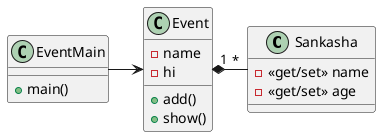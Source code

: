 @startuml
class Sankasha{
	- <<get/set>> name
	- <<get/set>> age
}
class Event{
	-name
	-hi
	+add()
	+show()
}
class EventMain{
	+main()
}
Event "1" *- "*" Sankasha
EventMain -> Event
@enduml
